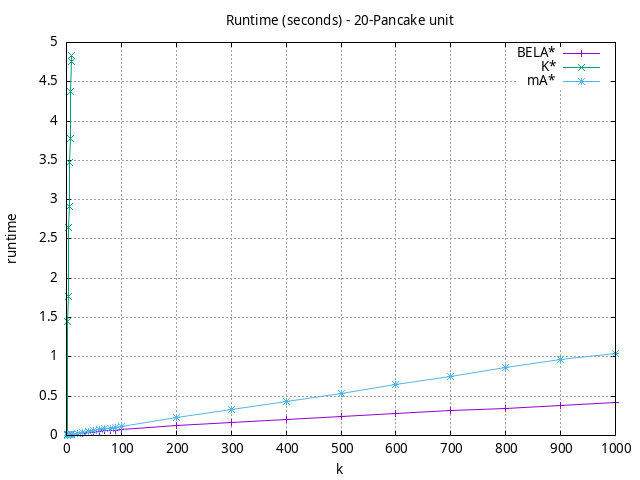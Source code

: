 #!/usr/bin/gnuplot
# -*- coding: utf-8 -*-
#
# results/n-pancake/unit/20/20pancake.heuristic.runtime.gnuplot
#
# Started on 04/09/2024 14:21:06
# Author: Carlos Linares López
set grid
set xlabel "k"
set ylabel "runtime"

set title "Runtime (seconds) - 20-Pancake unit"

set terminal png enhanced font "Ariel,10"
set output '20pancake.heuristic.runtime.png'

plot "-" title "BELA*"      with linesp, "-" title "K*"      with linesp, "-" title "mA*"      with linesp

	1 0.0033957040400000005
	2 0.004736402179999999
	3 0.006522252900000002
	4 0.0082753979
	5 0.00931220138
	6 0.010170193919999999
	7 0.01114008579
	8 0.012090702799999999
	9 0.012878398299999998
	10 0.0141781968
	20 0.021185178500000002
	30 0.0274917703
	40 0.035001128799999996
	50 0.044109660900000014
	60 0.05216504600000001
	70 0.057925544999999995
	80 0.063433344
	90 0.06681289800000001
	100 0.073506142
	200 0.123405468
	300 0.16092293300000002
	400 0.199029208
	500 0.237256267
	600 0.279628174
	700 0.312732712
	800 0.342730382
	900 0.378193773
	1000 0.425352097
end
	1 0.0186218834
	2 1.4448178801999998
	3 1.7659864834
	4 2.6484563899999993
	5 2.911263731999999
	6 3.4699785059999995
	7 3.782510198000001
	8 4.37472829
	9 4.76265097
	10 4.8310779
end
	1 0.0032366197400000006
	2 0.004740153170000001
	3 0.00709141378
	4 0.009325272580000002
	5 0.01147557862
	6 0.012470810350000002
	7 0.013606488380000002
	8 0.014741727700000002
	9 0.0159723461
	10 0.0175096597
	20 0.029099495999999996
	30 0.041795371500000005
	40 0.051923003900000014
	50 0.06239323310000001
	60 0.075795026
	70 0.08392441999999999
	80 0.09418752
	90 0.10466430900000001
	100 0.11807479699999998
	200 0.227466617
	300 0.329609186
	400 0.43811176800000007
	500 0.53632533
	600 0.6508914600000001
	700 0.75579098
	800 0.86520655
	900 0.9610994900000001
	1000 1.0455672900000001
end
